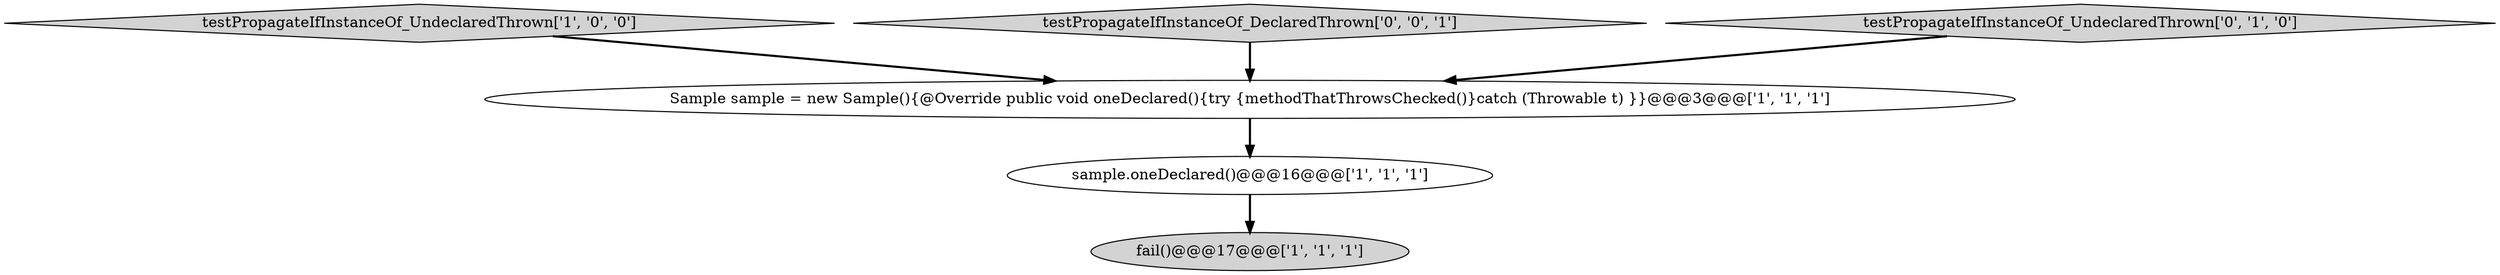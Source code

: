 digraph {
2 [style = filled, label = "fail()@@@17@@@['1', '1', '1']", fillcolor = lightgray, shape = ellipse image = "AAA0AAABBB1BBB"];
3 [style = filled, label = "testPropagateIfInstanceOf_UndeclaredThrown['1', '0', '0']", fillcolor = lightgray, shape = diamond image = "AAA0AAABBB1BBB"];
5 [style = filled, label = "testPropagateIfInstanceOf_DeclaredThrown['0', '0', '1']", fillcolor = lightgray, shape = diamond image = "AAA0AAABBB3BBB"];
1 [style = filled, label = "Sample sample = new Sample(){@Override public void oneDeclared(){try {methodThatThrowsChecked()}catch (Throwable t) }}@@@3@@@['1', '1', '1']", fillcolor = white, shape = ellipse image = "AAA0AAABBB1BBB"];
0 [style = filled, label = "sample.oneDeclared()@@@16@@@['1', '1', '1']", fillcolor = white, shape = ellipse image = "AAA0AAABBB1BBB"];
4 [style = filled, label = "testPropagateIfInstanceOf_UndeclaredThrown['0', '1', '0']", fillcolor = lightgray, shape = diamond image = "AAA0AAABBB2BBB"];
3->1 [style = bold, label=""];
0->2 [style = bold, label=""];
4->1 [style = bold, label=""];
1->0 [style = bold, label=""];
5->1 [style = bold, label=""];
}
